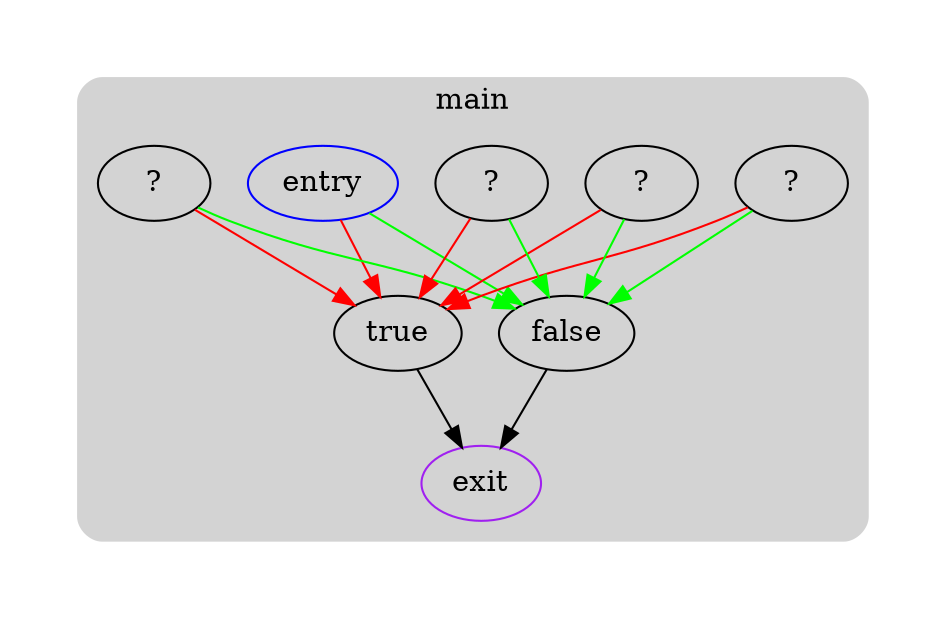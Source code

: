 digraph G {
  compound=true
  subgraph cluster_ {
    peripheries=0
    margin=10
    subgraph cluster_0_wrapper {
      peripheries=0
      margin=15
      subgraph cluster_0 {
        label="main"
        color=darkgray
        style=rounded
        bgcolor=lightgray
        margin=10
        cluster_0_0[label="entry",shape=oval,color=blue,rank=source]
        cluster_0_1[label="?",shape=oval]
        cluster_0_2[label="?",shape=oval]
        cluster_0_3[label="?",shape=oval]
        cluster_0_4[label="?",shape=oval]
        cluster_0_5[label="true",shape=oval]
        cluster_0_6[label="false",shape=oval]
        cluster_0_exit[label=exit,color=purple,rank=sink]
        cluster_0_0 -> cluster_0_6 [color=green]
        cluster_0_0 -> cluster_0_5 [color=red]
        cluster_0_1 -> cluster_0_6 [color=green]
        cluster_0_1 -> cluster_0_5 [color=red]
        cluster_0_2 -> cluster_0_6 [color=green]
        cluster_0_2 -> cluster_0_5 [color=red]
        cluster_0_3 -> cluster_0_6 [color=green]
        cluster_0_3 -> cluster_0_5 [color=red]
        cluster_0_4 -> cluster_0_6 [color=green]
        cluster_0_4 -> cluster_0_5 [color=red]
        cluster_0_5 -> cluster_0_exit [color=black]
        cluster_0_6 -> cluster_0_exit [color=black]
      }
    }
  }
}
